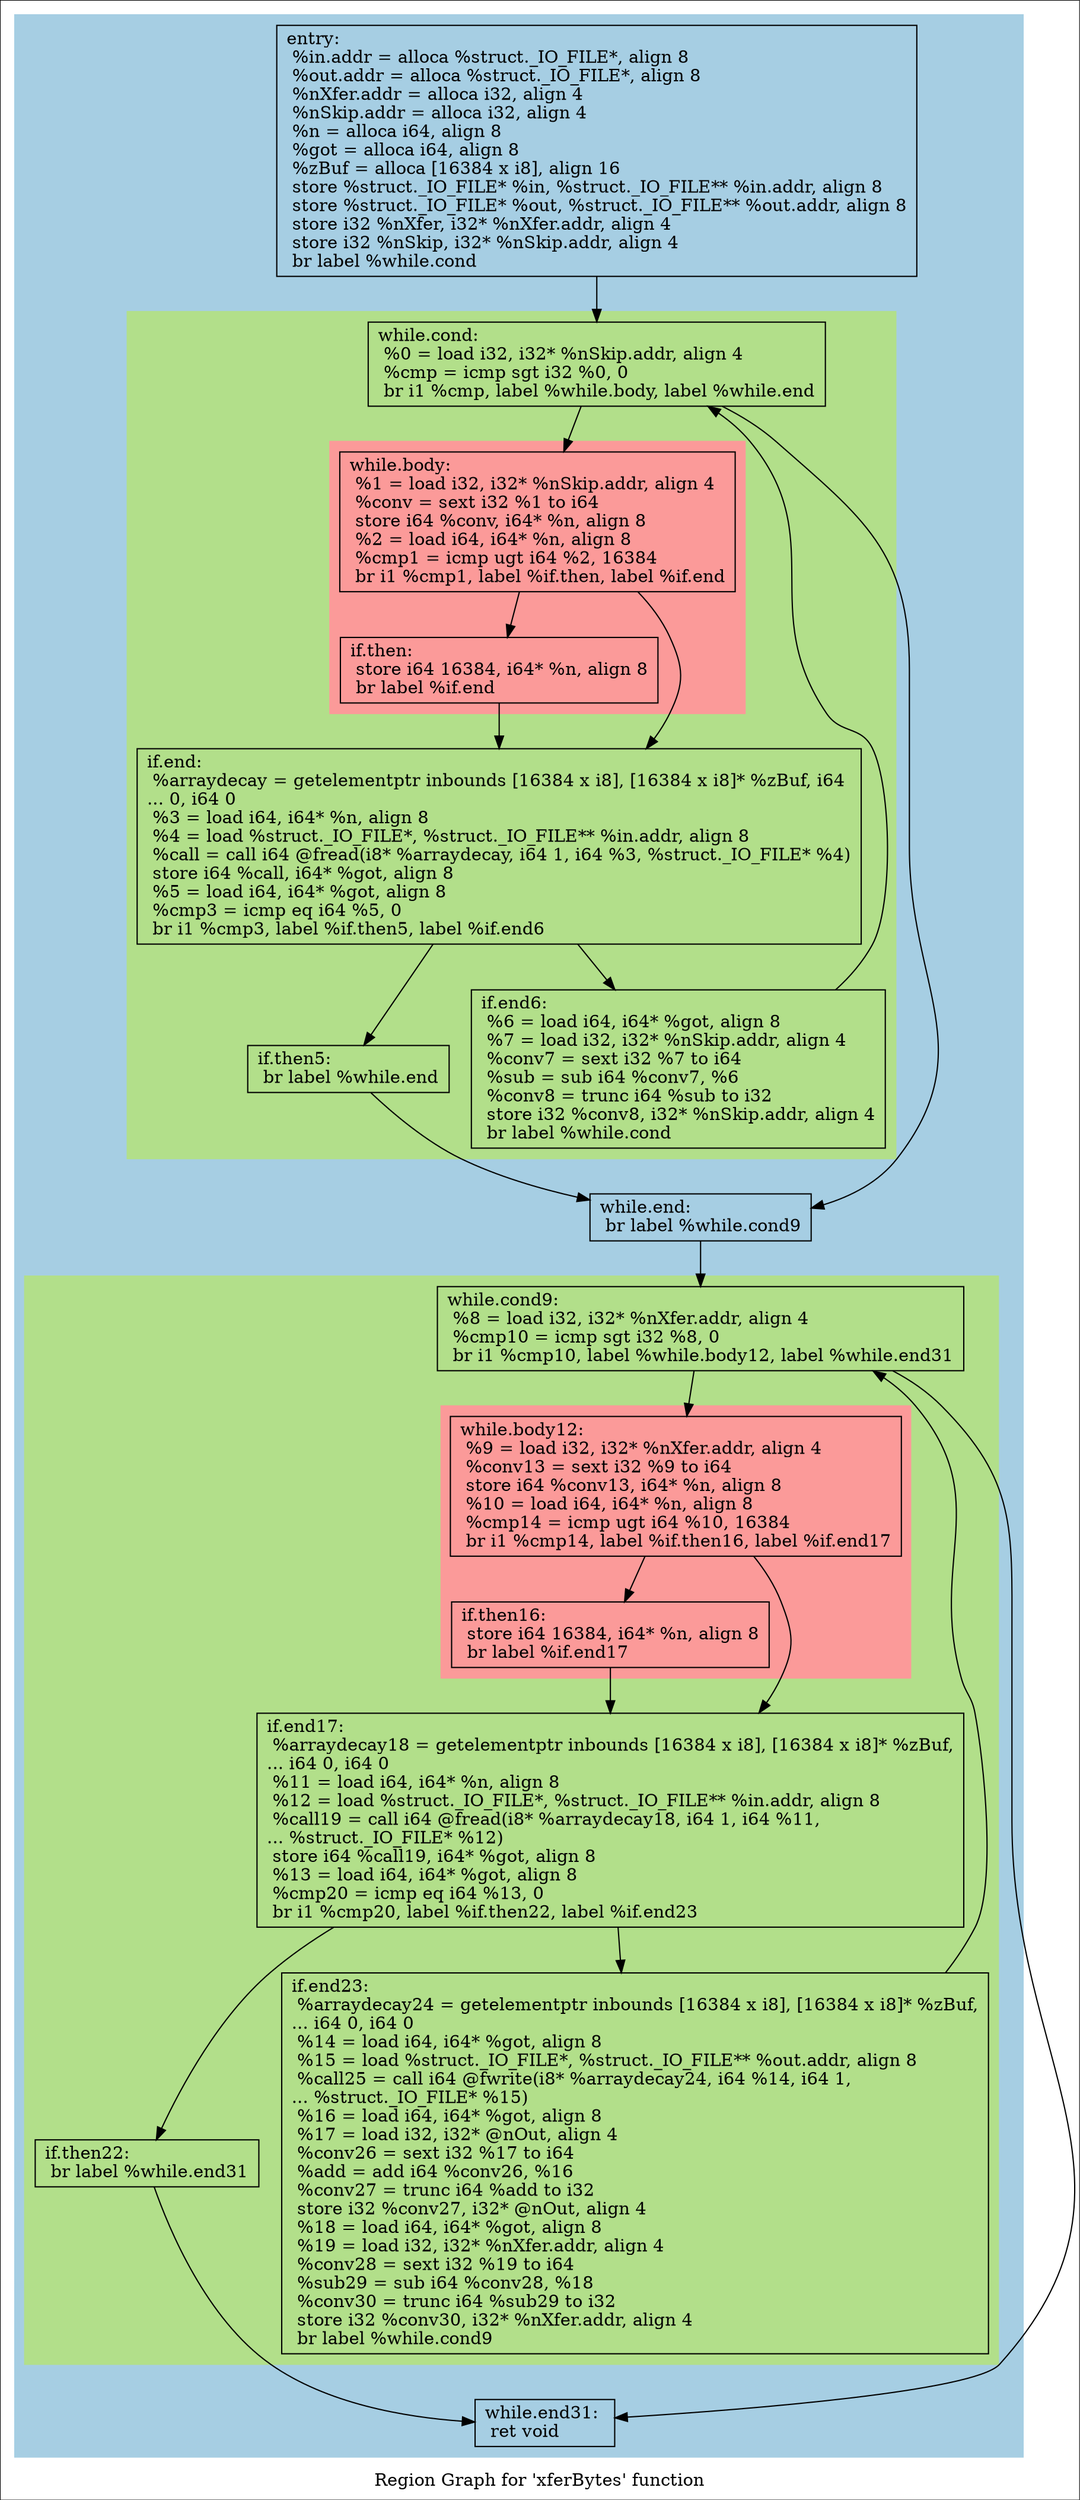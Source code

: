 digraph "Region Graph for 'xferBytes' function" {
	label="Region Graph for 'xferBytes' function";

	Node0x955e50 [shape=record,label="{entry:\l  %in.addr = alloca %struct._IO_FILE*, align 8\l  %out.addr = alloca %struct._IO_FILE*, align 8\l  %nXfer.addr = alloca i32, align 4\l  %nSkip.addr = alloca i32, align 4\l  %n = alloca i64, align 8\l  %got = alloca i64, align 8\l  %zBuf = alloca [16384 x i8], align 16\l  store %struct._IO_FILE* %in, %struct._IO_FILE** %in.addr, align 8\l  store %struct._IO_FILE* %out, %struct._IO_FILE** %out.addr, align 8\l  store i32 %nXfer, i32* %nXfer.addr, align 4\l  store i32 %nSkip, i32* %nSkip.addr, align 4\l  br label %while.cond\l}"];
	Node0x955e50 -> Node0x8d6640;
	Node0x8d6640 [shape=record,label="{while.cond:                                       \l  %0 = load i32, i32* %nSkip.addr, align 4\l  %cmp = icmp sgt i32 %0, 0\l  br i1 %cmp, label %while.body, label %while.end\l}"];
	Node0x8d6640 -> Node0x89e360;
	Node0x8d6640 -> Node0x8b5cd0;
	Node0x89e360 [shape=record,label="{while.body:                                       \l  %1 = load i32, i32* %nSkip.addr, align 4\l  %conv = sext i32 %1 to i64\l  store i64 %conv, i64* %n, align 8\l  %2 = load i64, i64* %n, align 8\l  %cmp1 = icmp ugt i64 %2, 16384\l  br i1 %cmp1, label %if.then, label %if.end\l}"];
	Node0x89e360 -> Node0x9254e0;
	Node0x89e360 -> Node0x913e40;
	Node0x9254e0 [shape=record,label="{if.then:                                          \l  store i64 16384, i64* %n, align 8\l  br label %if.end\l}"];
	Node0x9254e0 -> Node0x913e40;
	Node0x913e40 [shape=record,label="{if.end:                                           \l  %arraydecay = getelementptr inbounds [16384 x i8], [16384 x i8]* %zBuf, i64\l... 0, i64 0\l  %3 = load i64, i64* %n, align 8\l  %4 = load %struct._IO_FILE*, %struct._IO_FILE** %in.addr, align 8\l  %call = call i64 @fread(i8* %arraydecay, i64 1, i64 %3, %struct._IO_FILE* %4)\l  store i64 %call, i64* %got, align 8\l  %5 = load i64, i64* %got, align 8\l  %cmp3 = icmp eq i64 %5, 0\l  br i1 %cmp3, label %if.then5, label %if.end6\l}"];
	Node0x913e40 -> Node0x91b840;
	Node0x913e40 -> Node0x8dd300;
	Node0x91b840 [shape=record,label="{if.then5:                                         \l  br label %while.end\l}"];
	Node0x91b840 -> Node0x8b5cd0;
	Node0x8b5cd0 [shape=record,label="{while.end:                                        \l  br label %while.cond9\l}"];
	Node0x8b5cd0 -> Node0x926a20;
	Node0x926a20 [shape=record,label="{while.cond9:                                      \l  %8 = load i32, i32* %nXfer.addr, align 4\l  %cmp10 = icmp sgt i32 %8, 0\l  br i1 %cmp10, label %while.body12, label %while.end31\l}"];
	Node0x926a20 -> Node0x8ca900;
	Node0x926a20 -> Node0x8ebbf0;
	Node0x8ca900 [shape=record,label="{while.body12:                                     \l  %9 = load i32, i32* %nXfer.addr, align 4\l  %conv13 = sext i32 %9 to i64\l  store i64 %conv13, i64* %n, align 8\l  %10 = load i64, i64* %n, align 8\l  %cmp14 = icmp ugt i64 %10, 16384\l  br i1 %cmp14, label %if.then16, label %if.end17\l}"];
	Node0x8ca900 -> Node0x8d8f80;
	Node0x8ca900 -> Node0x8b5190;
	Node0x8d8f80 [shape=record,label="{if.then16:                                        \l  store i64 16384, i64* %n, align 8\l  br label %if.end17\l}"];
	Node0x8d8f80 -> Node0x8b5190;
	Node0x8b5190 [shape=record,label="{if.end17:                                         \l  %arraydecay18 = getelementptr inbounds [16384 x i8], [16384 x i8]* %zBuf,\l... i64 0, i64 0\l  %11 = load i64, i64* %n, align 8\l  %12 = load %struct._IO_FILE*, %struct._IO_FILE** %in.addr, align 8\l  %call19 = call i64 @fread(i8* %arraydecay18, i64 1, i64 %11,\l... %struct._IO_FILE* %12)\l  store i64 %call19, i64* %got, align 8\l  %13 = load i64, i64* %got, align 8\l  %cmp20 = icmp eq i64 %13, 0\l  br i1 %cmp20, label %if.then22, label %if.end23\l}"];
	Node0x8b5190 -> Node0x917350;
	Node0x8b5190 -> Node0x92eda0;
	Node0x917350 [shape=record,label="{if.then22:                                        \l  br label %while.end31\l}"];
	Node0x917350 -> Node0x8ebbf0;
	Node0x8ebbf0 [shape=record,label="{while.end31:                                      \l  ret void\l}"];
	Node0x92eda0 [shape=record,label="{if.end23:                                         \l  %arraydecay24 = getelementptr inbounds [16384 x i8], [16384 x i8]* %zBuf,\l... i64 0, i64 0\l  %14 = load i64, i64* %got, align 8\l  %15 = load %struct._IO_FILE*, %struct._IO_FILE** %out.addr, align 8\l  %call25 = call i64 @fwrite(i8* %arraydecay24, i64 %14, i64 1,\l... %struct._IO_FILE* %15)\l  %16 = load i64, i64* %got, align 8\l  %17 = load i32, i32* @nOut, align 4\l  %conv26 = sext i32 %17 to i64\l  %add = add i64 %conv26, %16\l  %conv27 = trunc i64 %add to i32\l  store i32 %conv27, i32* @nOut, align 4\l  %18 = load i64, i64* %got, align 8\l  %19 = load i32, i32* %nXfer.addr, align 4\l  %conv28 = sext i32 %19 to i64\l  %sub29 = sub i64 %conv28, %18\l  %conv30 = trunc i64 %sub29 to i32\l  store i32 %conv30, i32* %nXfer.addr, align 4\l  br label %while.cond9\l}"];
	Node0x92eda0 -> Node0x926a20[constraint=false];
	Node0x8dd300 [shape=record,label="{if.end6:                                          \l  %6 = load i64, i64* %got, align 8\l  %7 = load i32, i32* %nSkip.addr, align 4\l  %conv7 = sext i32 %7 to i64\l  %sub = sub i64 %conv7, %6\l  %conv8 = trunc i64 %sub to i32\l  store i32 %conv8, i32* %nSkip.addr, align 4\l  br label %while.cond\l}"];
	Node0x8dd300 -> Node0x8d6640[constraint=false];
	colorscheme = "paired12"
        subgraph cluster_0x9b8df0 {
          label = "";
          style = filled;
          color = 1
          subgraph cluster_0x9bf540 {
            label = "";
            style = filled;
            color = 3
            subgraph cluster_0x9bb1a0 {
              label = "";
              style = filled;
              color = 5
              Node0x89e360;
              Node0x9254e0;
            }
            Node0x8d6640;
            Node0x913e40;
            Node0x91b840;
            Node0x8dd300;
          }
          subgraph cluster_0x96e6d0 {
            label = "";
            style = filled;
            color = 3
            subgraph cluster_0x9c05d0 {
              label = "";
              style = filled;
              color = 5
              Node0x8ca900;
              Node0x8d8f80;
            }
            Node0x926a20;
            Node0x8b5190;
            Node0x917350;
            Node0x92eda0;
          }
          Node0x955e50;
          Node0x8b5cd0;
          Node0x8ebbf0;
        }
}
